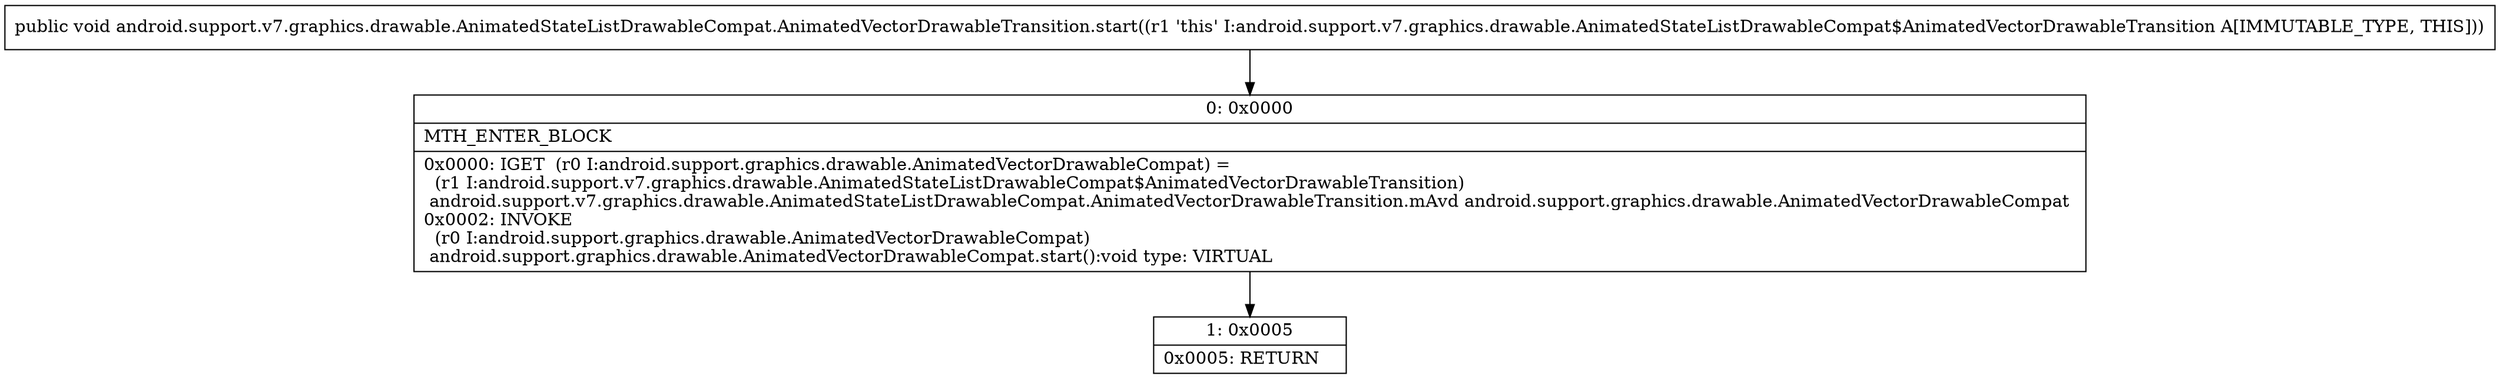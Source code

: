 digraph "CFG forandroid.support.v7.graphics.drawable.AnimatedStateListDrawableCompat.AnimatedVectorDrawableTransition.start()V" {
Node_0 [shape=record,label="{0\:\ 0x0000|MTH_ENTER_BLOCK\l|0x0000: IGET  (r0 I:android.support.graphics.drawable.AnimatedVectorDrawableCompat) = \l  (r1 I:android.support.v7.graphics.drawable.AnimatedStateListDrawableCompat$AnimatedVectorDrawableTransition)\l android.support.v7.graphics.drawable.AnimatedStateListDrawableCompat.AnimatedVectorDrawableTransition.mAvd android.support.graphics.drawable.AnimatedVectorDrawableCompat \l0x0002: INVOKE  \l  (r0 I:android.support.graphics.drawable.AnimatedVectorDrawableCompat)\l android.support.graphics.drawable.AnimatedVectorDrawableCompat.start():void type: VIRTUAL \l}"];
Node_1 [shape=record,label="{1\:\ 0x0005|0x0005: RETURN   \l}"];
MethodNode[shape=record,label="{public void android.support.v7.graphics.drawable.AnimatedStateListDrawableCompat.AnimatedVectorDrawableTransition.start((r1 'this' I:android.support.v7.graphics.drawable.AnimatedStateListDrawableCompat$AnimatedVectorDrawableTransition A[IMMUTABLE_TYPE, THIS])) }"];
MethodNode -> Node_0;
Node_0 -> Node_1;
}

